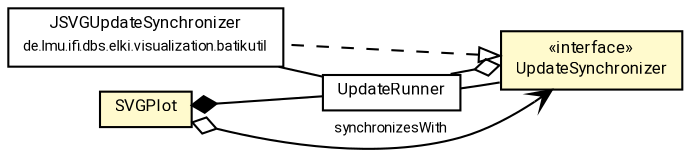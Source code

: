 #!/usr/local/bin/dot
#
# Class diagram 
# Generated by UMLGraph version R5_7_2-60-g0e99a6 (http://www.spinellis.gr/umlgraph/)
#

digraph G {
	graph [fontnames="svg"]
	edge [fontname="Roboto",fontsize=7,labelfontname="Roboto",labelfontsize=7,color="black"];
	node [fontname="Roboto",fontcolor="black",fontsize=8,shape=plaintext,margin=0,width=0,height=0];
	nodesep=0.15;
	ranksep=0.25;
	rankdir=LR;
	// de.lmu.ifi.dbs.elki.visualization.batikutil.JSVGUpdateSynchronizer
	c10604951 [label=<<table title="de.lmu.ifi.dbs.elki.visualization.batikutil.JSVGUpdateSynchronizer" border="0" cellborder="1" cellspacing="0" cellpadding="2" href="../batikutil/JSVGUpdateSynchronizer.html" target="_parent">
		<tr><td><table border="0" cellspacing="0" cellpadding="1">
		<tr><td align="center" balign="center"> <font face="Roboto">JSVGUpdateSynchronizer</font> </td></tr>
		<tr><td align="center" balign="center"> <font face="Roboto" point-size="7.0">de.lmu.ifi.dbs.elki.visualization.batikutil</font> </td></tr>
		</table></td></tr>
		</table>>, URL="../batikutil/JSVGUpdateSynchronizer.html"];
	// de.lmu.ifi.dbs.elki.visualization.svg.SVGPlot
	c10604970 [label=<<table title="de.lmu.ifi.dbs.elki.visualization.svg.SVGPlot" border="0" cellborder="1" cellspacing="0" cellpadding="2" bgcolor="LemonChiffon" href="SVGPlot.html" target="_parent">
		<tr><td><table border="0" cellspacing="0" cellpadding="1">
		<tr><td align="center" balign="center"> <font face="Roboto">SVGPlot</font> </td></tr>
		</table></td></tr>
		</table>>, URL="SVGPlot.html"];
	// de.lmu.ifi.dbs.elki.visualization.svg.UpdateRunner
	c10604975 [label=<<table title="de.lmu.ifi.dbs.elki.visualization.svg.UpdateRunner" border="0" cellborder="1" cellspacing="0" cellpadding="2" href="UpdateRunner.html" target="_parent">
		<tr><td><table border="0" cellspacing="0" cellpadding="1">
		<tr><td align="center" balign="center"> <font face="Roboto">UpdateRunner</font> </td></tr>
		</table></td></tr>
		</table>>, URL="UpdateRunner.html"];
	// de.lmu.ifi.dbs.elki.visualization.svg.UpdateSynchronizer
	c10604977 [label=<<table title="de.lmu.ifi.dbs.elki.visualization.svg.UpdateSynchronizer" border="0" cellborder="1" cellspacing="0" cellpadding="2" bgcolor="lemonChiffon" href="UpdateSynchronizer.html" target="_parent">
		<tr><td><table border="0" cellspacing="0" cellpadding="1">
		<tr><td align="center" balign="center"> &#171;interface&#187; </td></tr>
		<tr><td align="center" balign="center"> <font face="Roboto">UpdateSynchronizer</font> </td></tr>
		</table></td></tr>
		</table>>, URL="UpdateSynchronizer.html"];
	// de.lmu.ifi.dbs.elki.visualization.batikutil.JSVGUpdateSynchronizer implements de.lmu.ifi.dbs.elki.visualization.svg.UpdateSynchronizer
	c10604977 -> c10604951 [arrowtail=empty,style=dashed,dir=back,weight=9];
	// de.lmu.ifi.dbs.elki.visualization.batikutil.JSVGUpdateSynchronizer assoc de.lmu.ifi.dbs.elki.visualization.svg.UpdateRunner
	c10604951 -> c10604975 [arrowhead=none,weight=2];
	// de.lmu.ifi.dbs.elki.visualization.svg.SVGPlot composed de.lmu.ifi.dbs.elki.visualization.svg.UpdateRunner
	c10604970 -> c10604975 [arrowhead=none,arrowtail=diamond,dir=back,weight=6];
	// de.lmu.ifi.dbs.elki.visualization.svg.SVGPlot navhas de.lmu.ifi.dbs.elki.visualization.svg.UpdateSynchronizer
	c10604970 -> c10604977 [arrowhead=open,arrowtail=ediamond,dir=both,weight=3,label="synchronizesWith"];
	// de.lmu.ifi.dbs.elki.visualization.svg.UpdateRunner assoc de.lmu.ifi.dbs.elki.visualization.svg.UpdateSynchronizer
	c10604975 -> c10604977 [arrowhead=none,weight=2];
	// de.lmu.ifi.dbs.elki.visualization.svg.UpdateSynchronizer has de.lmu.ifi.dbs.elki.visualization.svg.UpdateRunner
	c10604977 -> c10604975 [arrowhead=none,arrowtail=ediamond,dir=back,weight=4];
}

